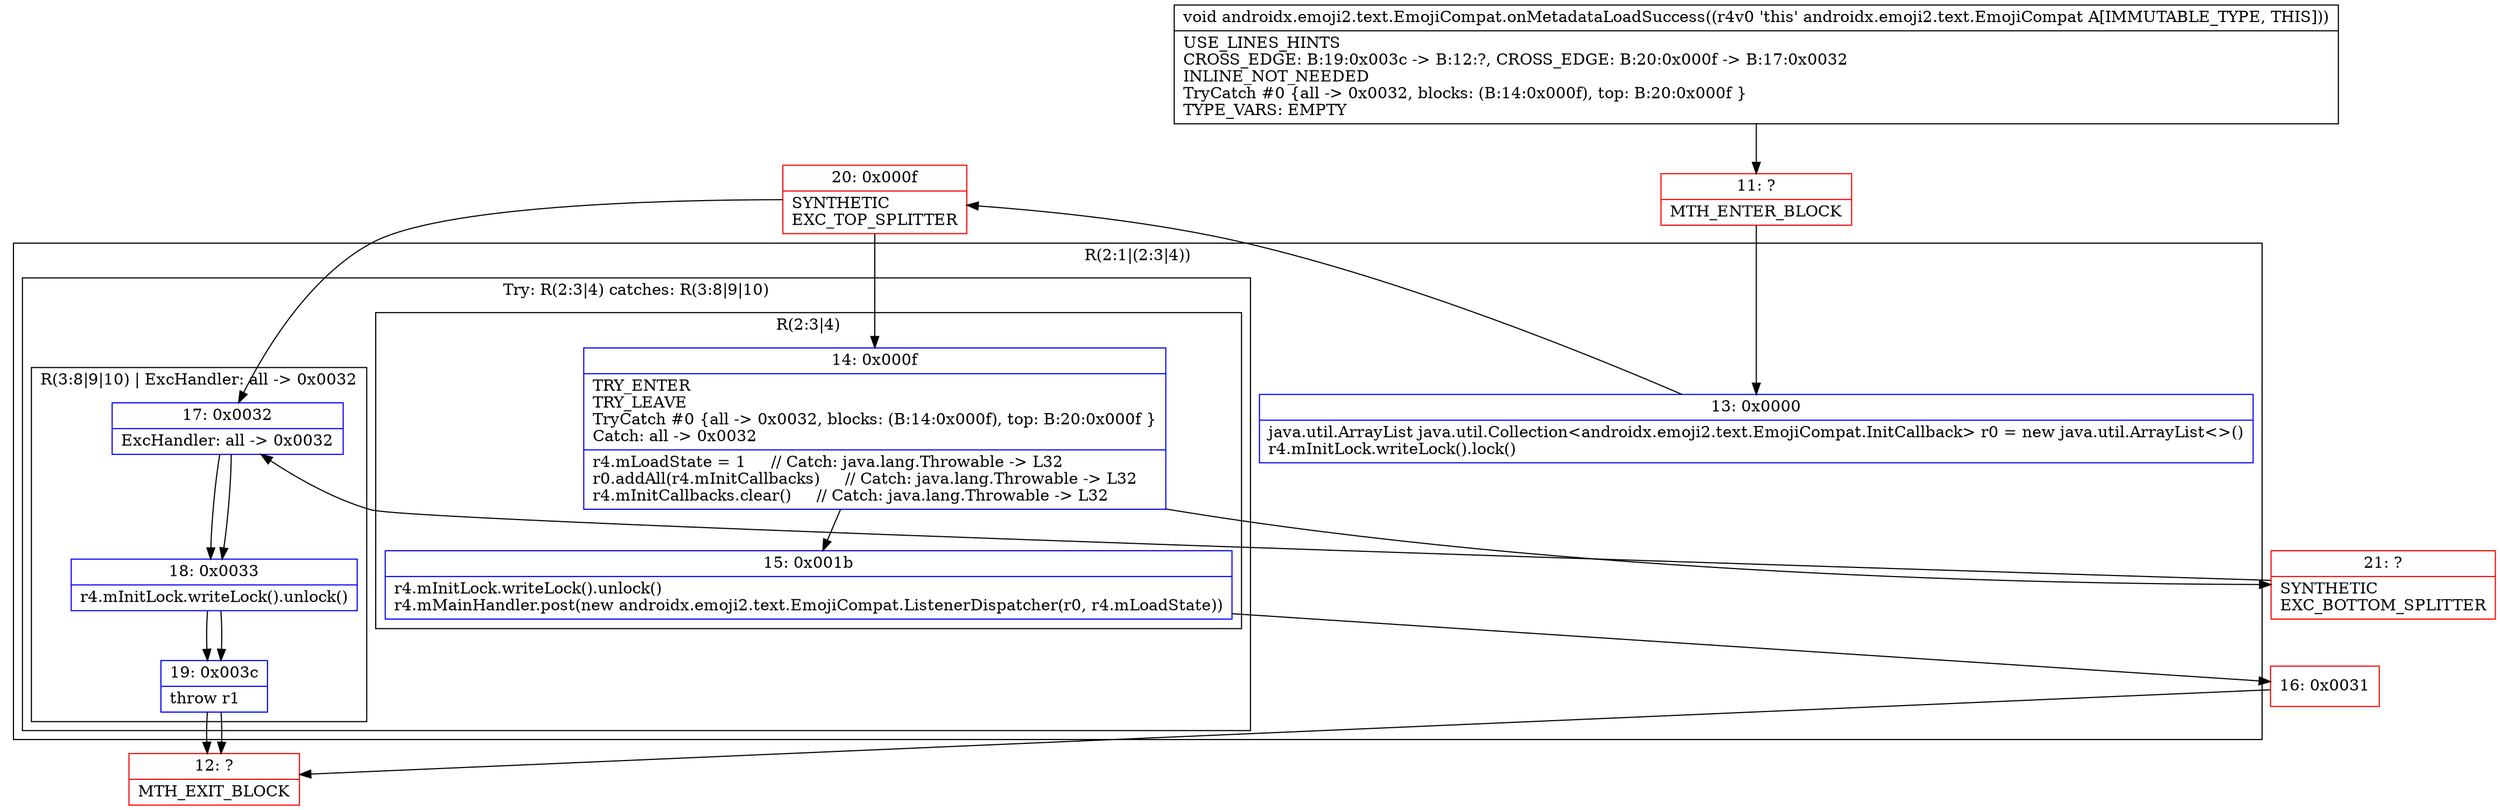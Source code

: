 digraph "CFG forandroidx.emoji2.text.EmojiCompat.onMetadataLoadSuccess()V" {
subgraph cluster_Region_1090872934 {
label = "R(2:1|(2:3|4))";
node [shape=record,color=blue];
Node_13 [shape=record,label="{13\:\ 0x0000|java.util.ArrayList java.util.Collection\<androidx.emoji2.text.EmojiCompat.InitCallback\> r0 = new java.util.ArrayList\<\>()\lr4.mInitLock.writeLock().lock()\l}"];
subgraph cluster_TryCatchRegion_548561605 {
label = "Try: R(2:3|4) catches: R(3:8|9|10)";
node [shape=record,color=blue];
subgraph cluster_Region_977888947 {
label = "R(2:3|4)";
node [shape=record,color=blue];
Node_14 [shape=record,label="{14\:\ 0x000f|TRY_ENTER\lTRY_LEAVE\lTryCatch #0 \{all \-\> 0x0032, blocks: (B:14:0x000f), top: B:20:0x000f \}\lCatch: all \-\> 0x0032\l|r4.mLoadState = 1     \/\/ Catch: java.lang.Throwable \-\> L32\lr0.addAll(r4.mInitCallbacks)     \/\/ Catch: java.lang.Throwable \-\> L32\lr4.mInitCallbacks.clear()     \/\/ Catch: java.lang.Throwable \-\> L32\l}"];
Node_15 [shape=record,label="{15\:\ 0x001b|r4.mInitLock.writeLock().unlock()\lr4.mMainHandler.post(new androidx.emoji2.text.EmojiCompat.ListenerDispatcher(r0, r4.mLoadState))\l}"];
}
subgraph cluster_Region_891857871 {
label = "R(3:8|9|10) | ExcHandler: all \-\> 0x0032\l";
node [shape=record,color=blue];
Node_17 [shape=record,label="{17\:\ 0x0032|ExcHandler: all \-\> 0x0032\l}"];
Node_18 [shape=record,label="{18\:\ 0x0033|r4.mInitLock.writeLock().unlock()\l}"];
Node_19 [shape=record,label="{19\:\ 0x003c|throw r1\l}"];
}
}
}
subgraph cluster_Region_891857871 {
label = "R(3:8|9|10) | ExcHandler: all \-\> 0x0032\l";
node [shape=record,color=blue];
Node_17 [shape=record,label="{17\:\ 0x0032|ExcHandler: all \-\> 0x0032\l}"];
Node_18 [shape=record,label="{18\:\ 0x0033|r4.mInitLock.writeLock().unlock()\l}"];
Node_19 [shape=record,label="{19\:\ 0x003c|throw r1\l}"];
}
Node_11 [shape=record,color=red,label="{11\:\ ?|MTH_ENTER_BLOCK\l}"];
Node_20 [shape=record,color=red,label="{20\:\ 0x000f|SYNTHETIC\lEXC_TOP_SPLITTER\l}"];
Node_16 [shape=record,color=red,label="{16\:\ 0x0031}"];
Node_12 [shape=record,color=red,label="{12\:\ ?|MTH_EXIT_BLOCK\l}"];
Node_21 [shape=record,color=red,label="{21\:\ ?|SYNTHETIC\lEXC_BOTTOM_SPLITTER\l}"];
MethodNode[shape=record,label="{void androidx.emoji2.text.EmojiCompat.onMetadataLoadSuccess((r4v0 'this' androidx.emoji2.text.EmojiCompat A[IMMUTABLE_TYPE, THIS]))  | USE_LINES_HINTS\lCROSS_EDGE: B:19:0x003c \-\> B:12:?, CROSS_EDGE: B:20:0x000f \-\> B:17:0x0032\lINLINE_NOT_NEEDED\lTryCatch #0 \{all \-\> 0x0032, blocks: (B:14:0x000f), top: B:20:0x000f \}\lTYPE_VARS: EMPTY\l}"];
MethodNode -> Node_11;Node_13 -> Node_20;
Node_14 -> Node_15;
Node_14 -> Node_21;
Node_15 -> Node_16;
Node_17 -> Node_18;
Node_18 -> Node_19;
Node_19 -> Node_12;
Node_17 -> Node_18;
Node_18 -> Node_19;
Node_19 -> Node_12;
Node_11 -> Node_13;
Node_20 -> Node_14;
Node_20 -> Node_17;
Node_16 -> Node_12;
Node_21 -> Node_17;
}


